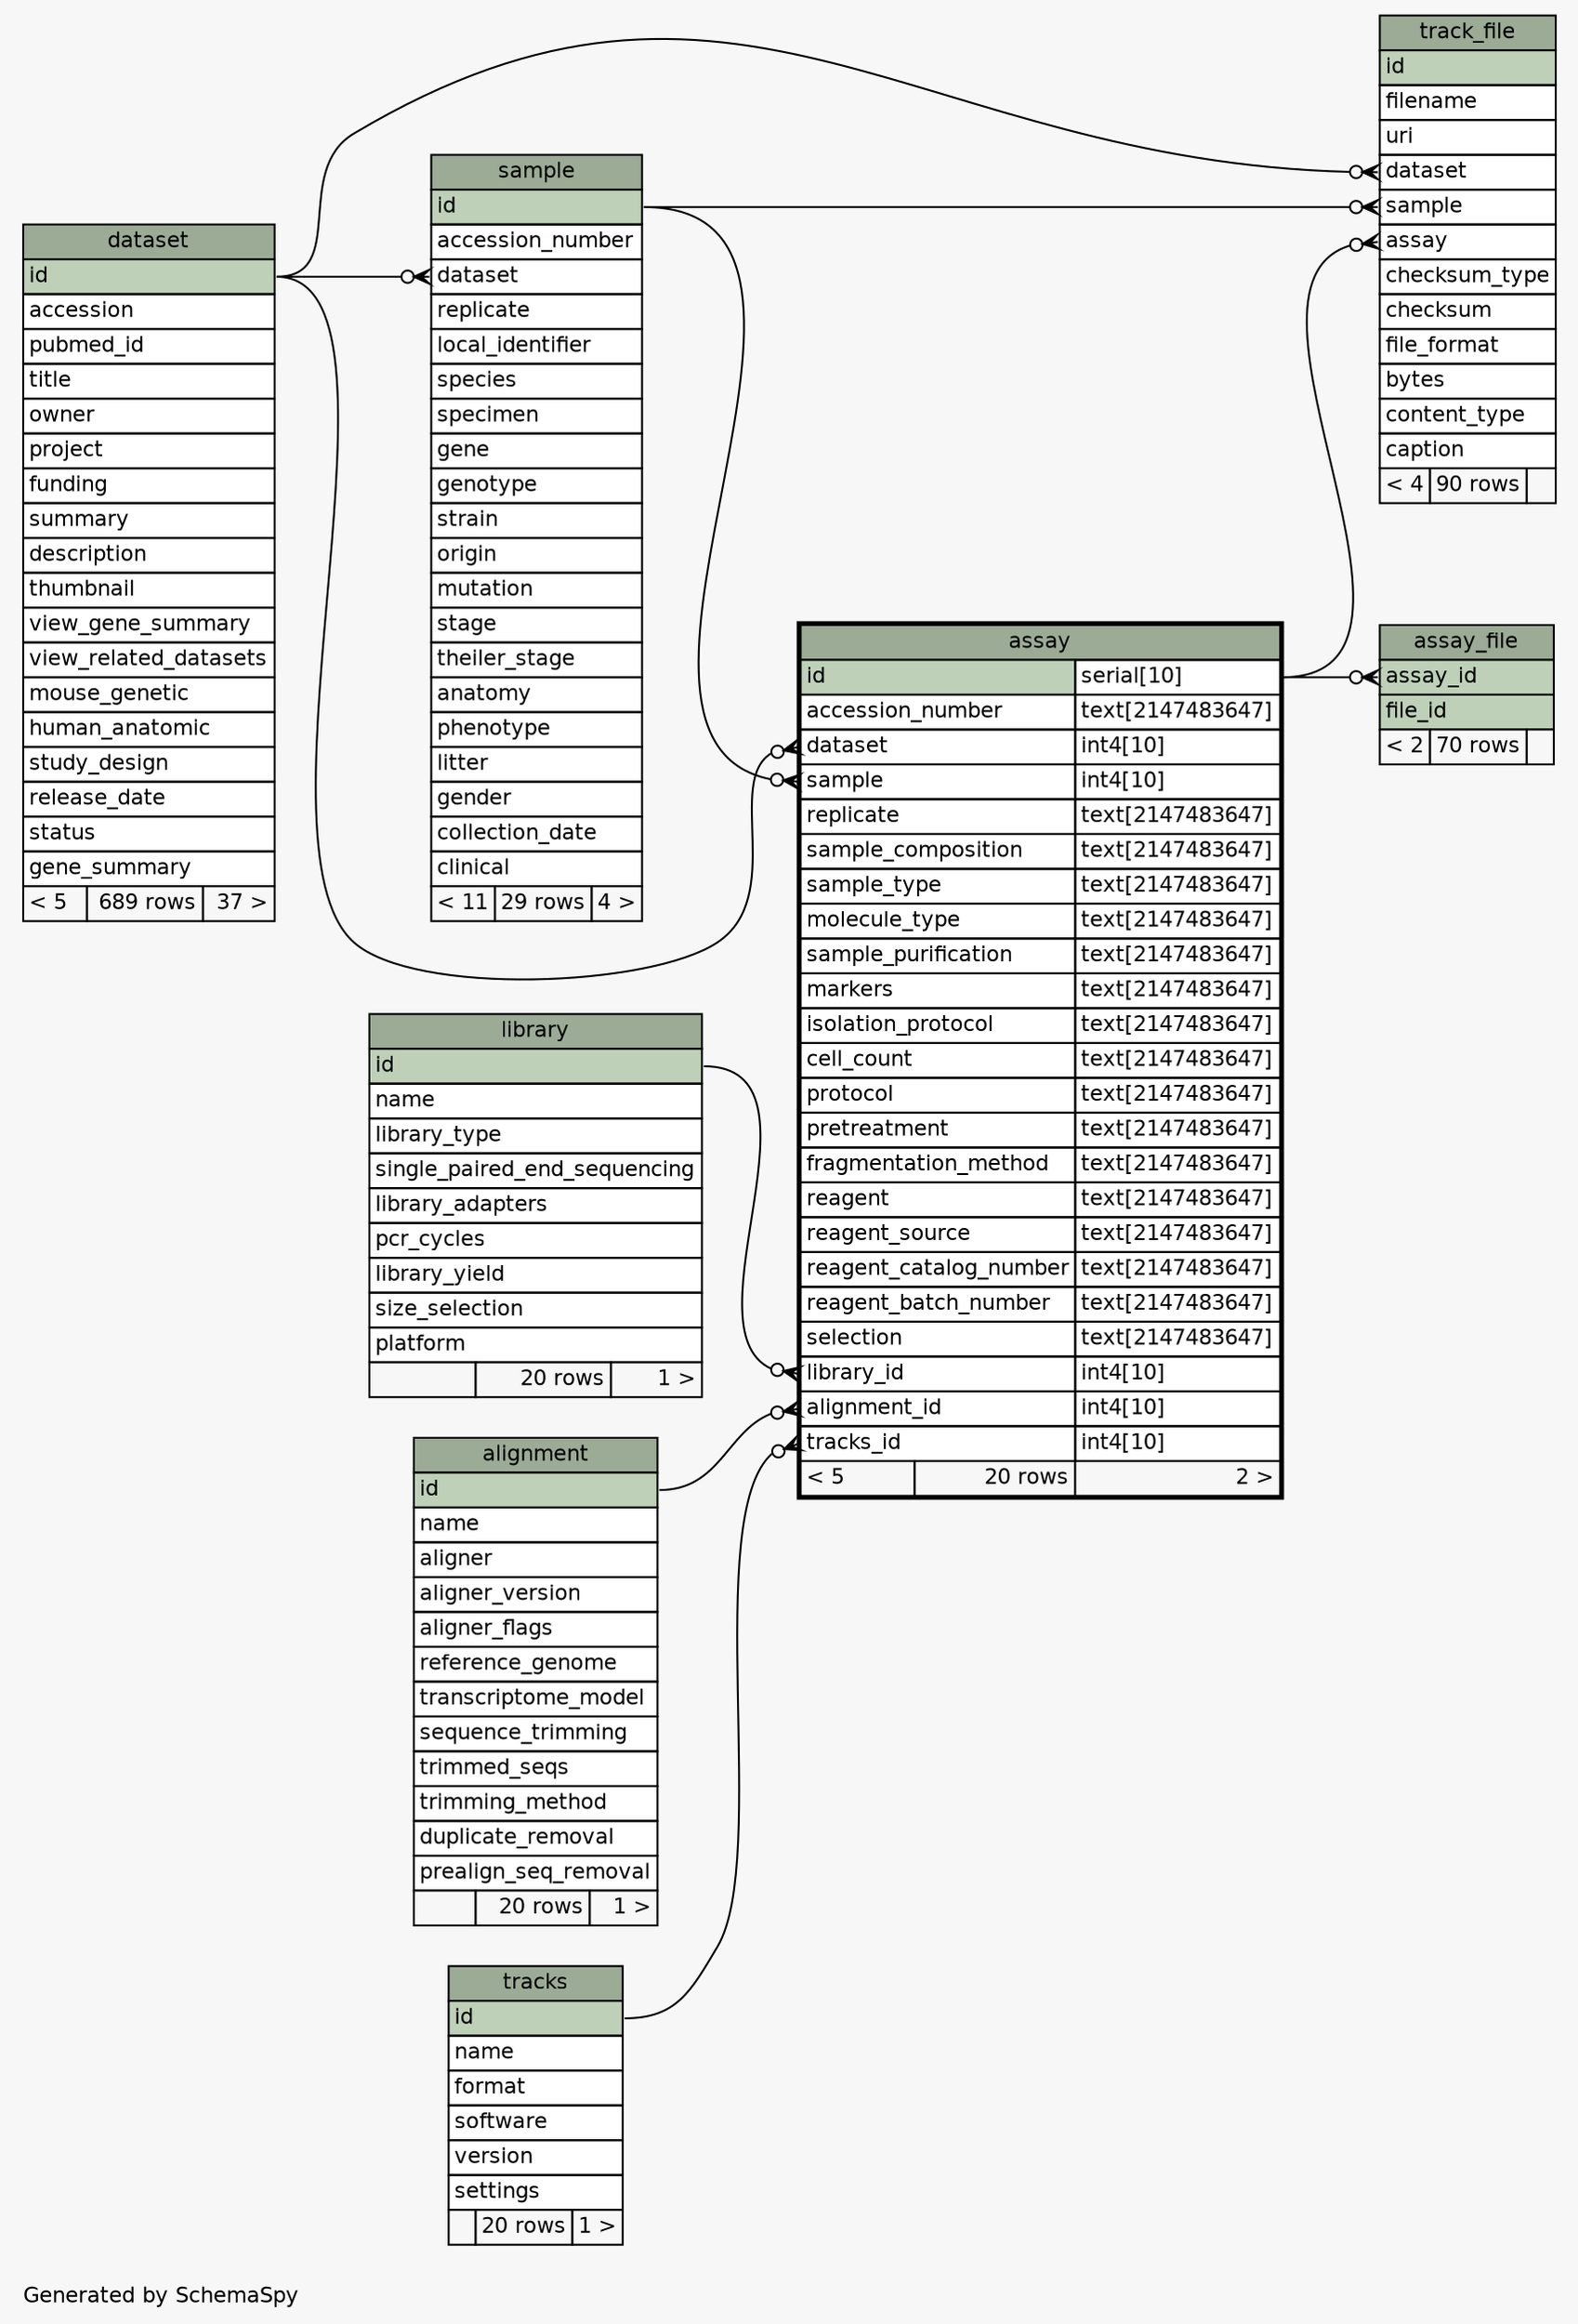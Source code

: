 // dot 2.38.0 on Linux 4.4.0-53-generic
// SchemaSpy rev 590
digraph "oneDegreeRelationshipsDiagram" {
  graph [
    rankdir="RL"
    bgcolor="#f7f7f7"
    label="\nGenerated by SchemaSpy"
    labeljust="l"
    nodesep="0.18"
    ranksep="0.46"
    fontname="Helvetica"
    fontsize="11"
  ];
  node [
    fontname="Helvetica"
    fontsize="11"
    shape="plaintext"
  ];
  edge [
    arrowsize="0.8"
  ];
  "assay":"alignment_id":w -> "alignment":"id":e [arrowhead=none dir=back arrowtail=crowodot];
  "assay":"dataset":w -> "dataset":"id":e [arrowhead=none dir=back arrowtail=crowodot];
  "assay":"library_id":w -> "library":"id":e [arrowhead=none dir=back arrowtail=crowodot];
  "assay":"sample":w -> "sample":"id":e [arrowhead=none dir=back arrowtail=crowodot];
  "assay":"tracks_id":w -> "tracks":"id":e [arrowhead=none dir=back arrowtail=crowodot];
  "assay_file":"assay_id":w -> "assay":"id.type":e [arrowhead=none dir=back arrowtail=crowodot];
  "sample":"dataset":w -> "dataset":"id":e [arrowhead=none dir=back arrowtail=crowodot];
  "track_file":"assay":w -> "assay":"id.type":e [arrowhead=none dir=back arrowtail=crowodot];
  "track_file":"dataset":w -> "dataset":"id":e [arrowhead=none dir=back arrowtail=crowodot];
  "track_file":"sample":w -> "sample":"id":e [arrowhead=none dir=back arrowtail=crowodot];
  "alignment" [
    label=<
    <TABLE BORDER="0" CELLBORDER="1" CELLSPACING="0" BGCOLOR="#ffffff">
      <TR><TD COLSPAN="3" BGCOLOR="#9bab96" ALIGN="CENTER">alignment</TD></TR>
      <TR><TD PORT="id" COLSPAN="3" BGCOLOR="#bed1b8" ALIGN="LEFT">id</TD></TR>
      <TR><TD PORT="name" COLSPAN="3" ALIGN="LEFT">name</TD></TR>
      <TR><TD PORT="aligner" COLSPAN="3" ALIGN="LEFT">aligner</TD></TR>
      <TR><TD PORT="aligner_version" COLSPAN="3" ALIGN="LEFT">aligner_version</TD></TR>
      <TR><TD PORT="aligner_flags" COLSPAN="3" ALIGN="LEFT">aligner_flags</TD></TR>
      <TR><TD PORT="reference_genome" COLSPAN="3" ALIGN="LEFT">reference_genome</TD></TR>
      <TR><TD PORT="transcriptome_model" COLSPAN="3" ALIGN="LEFT">transcriptome_model</TD></TR>
      <TR><TD PORT="sequence_trimming" COLSPAN="3" ALIGN="LEFT">sequence_trimming</TD></TR>
      <TR><TD PORT="trimmed_seqs" COLSPAN="3" ALIGN="LEFT">trimmed_seqs</TD></TR>
      <TR><TD PORT="trimming_method" COLSPAN="3" ALIGN="LEFT">trimming_method</TD></TR>
      <TR><TD PORT="duplicate_removal" COLSPAN="3" ALIGN="LEFT">duplicate_removal</TD></TR>
      <TR><TD PORT="prealign_seq_removal" COLSPAN="3" ALIGN="LEFT">prealign_seq_removal</TD></TR>
      <TR><TD ALIGN="LEFT" BGCOLOR="#f7f7f7">  </TD><TD ALIGN="RIGHT" BGCOLOR="#f7f7f7">20 rows</TD><TD ALIGN="RIGHT" BGCOLOR="#f7f7f7">1 &gt;</TD></TR>
    </TABLE>>
    URL="alignment.html"
    tooltip="alignment"
  ];
  "assay" [
    label=<
    <TABLE BORDER="2" CELLBORDER="1" CELLSPACING="0" BGCOLOR="#ffffff">
      <TR><TD COLSPAN="3" BGCOLOR="#9bab96" ALIGN="CENTER">assay</TD></TR>
      <TR><TD PORT="id" COLSPAN="2" BGCOLOR="#bed1b8" ALIGN="LEFT">id</TD><TD PORT="id.type" ALIGN="LEFT">serial[10]</TD></TR>
      <TR><TD PORT="accession_number" COLSPAN="2" ALIGN="LEFT">accession_number</TD><TD PORT="accession_number.type" ALIGN="LEFT">text[2147483647]</TD></TR>
      <TR><TD PORT="dataset" COLSPAN="2" ALIGN="LEFT">dataset</TD><TD PORT="dataset.type" ALIGN="LEFT">int4[10]</TD></TR>
      <TR><TD PORT="sample" COLSPAN="2" ALIGN="LEFT">sample</TD><TD PORT="sample.type" ALIGN="LEFT">int4[10]</TD></TR>
      <TR><TD PORT="replicate" COLSPAN="2" ALIGN="LEFT">replicate</TD><TD PORT="replicate.type" ALIGN="LEFT">text[2147483647]</TD></TR>
      <TR><TD PORT="sample_composition" COLSPAN="2" ALIGN="LEFT">sample_composition</TD><TD PORT="sample_composition.type" ALIGN="LEFT">text[2147483647]</TD></TR>
      <TR><TD PORT="sample_type" COLSPAN="2" ALIGN="LEFT">sample_type</TD><TD PORT="sample_type.type" ALIGN="LEFT">text[2147483647]</TD></TR>
      <TR><TD PORT="molecule_type" COLSPAN="2" ALIGN="LEFT">molecule_type</TD><TD PORT="molecule_type.type" ALIGN="LEFT">text[2147483647]</TD></TR>
      <TR><TD PORT="sample_purification" COLSPAN="2" ALIGN="LEFT">sample_purification</TD><TD PORT="sample_purification.type" ALIGN="LEFT">text[2147483647]</TD></TR>
      <TR><TD PORT="markers" COLSPAN="2" ALIGN="LEFT">markers</TD><TD PORT="markers.type" ALIGN="LEFT">text[2147483647]</TD></TR>
      <TR><TD PORT="isolation_protocol" COLSPAN="2" ALIGN="LEFT">isolation_protocol</TD><TD PORT="isolation_protocol.type" ALIGN="LEFT">text[2147483647]</TD></TR>
      <TR><TD PORT="cell_count" COLSPAN="2" ALIGN="LEFT">cell_count</TD><TD PORT="cell_count.type" ALIGN="LEFT">text[2147483647]</TD></TR>
      <TR><TD PORT="protocol" COLSPAN="2" ALIGN="LEFT">protocol</TD><TD PORT="protocol.type" ALIGN="LEFT">text[2147483647]</TD></TR>
      <TR><TD PORT="pretreatment" COLSPAN="2" ALIGN="LEFT">pretreatment</TD><TD PORT="pretreatment.type" ALIGN="LEFT">text[2147483647]</TD></TR>
      <TR><TD PORT="fragmentation_method" COLSPAN="2" ALIGN="LEFT">fragmentation_method</TD><TD PORT="fragmentation_method.type" ALIGN="LEFT">text[2147483647]</TD></TR>
      <TR><TD PORT="reagent" COLSPAN="2" ALIGN="LEFT">reagent</TD><TD PORT="reagent.type" ALIGN="LEFT">text[2147483647]</TD></TR>
      <TR><TD PORT="reagent_source" COLSPAN="2" ALIGN="LEFT">reagent_source</TD><TD PORT="reagent_source.type" ALIGN="LEFT">text[2147483647]</TD></TR>
      <TR><TD PORT="reagent_catalog_number" COLSPAN="2" ALIGN="LEFT">reagent_catalog_number</TD><TD PORT="reagent_catalog_number.type" ALIGN="LEFT">text[2147483647]</TD></TR>
      <TR><TD PORT="reagent_batch_number" COLSPAN="2" ALIGN="LEFT">reagent_batch_number</TD><TD PORT="reagent_batch_number.type" ALIGN="LEFT">text[2147483647]</TD></TR>
      <TR><TD PORT="selection" COLSPAN="2" ALIGN="LEFT">selection</TD><TD PORT="selection.type" ALIGN="LEFT">text[2147483647]</TD></TR>
      <TR><TD PORT="library_id" COLSPAN="2" ALIGN="LEFT">library_id</TD><TD PORT="library_id.type" ALIGN="LEFT">int4[10]</TD></TR>
      <TR><TD PORT="alignment_id" COLSPAN="2" ALIGN="LEFT">alignment_id</TD><TD PORT="alignment_id.type" ALIGN="LEFT">int4[10]</TD></TR>
      <TR><TD PORT="tracks_id" COLSPAN="2" ALIGN="LEFT">tracks_id</TD><TD PORT="tracks_id.type" ALIGN="LEFT">int4[10]</TD></TR>
      <TR><TD ALIGN="LEFT" BGCOLOR="#f7f7f7">&lt; 5</TD><TD ALIGN="RIGHT" BGCOLOR="#f7f7f7">20 rows</TD><TD ALIGN="RIGHT" BGCOLOR="#f7f7f7">2 &gt;</TD></TR>
    </TABLE>>
    URL="assay.html"
    tooltip="assay"
  ];
  "assay_file" [
    label=<
    <TABLE BORDER="0" CELLBORDER="1" CELLSPACING="0" BGCOLOR="#ffffff">
      <TR><TD COLSPAN="3" BGCOLOR="#9bab96" ALIGN="CENTER">assay_file</TD></TR>
      <TR><TD PORT="assay_id" COLSPAN="3" BGCOLOR="#bed1b8" ALIGN="LEFT">assay_id</TD></TR>
      <TR><TD PORT="file_id" COLSPAN="3" BGCOLOR="#bed1b8" ALIGN="LEFT">file_id</TD></TR>
      <TR><TD ALIGN="LEFT" BGCOLOR="#f7f7f7">&lt; 2</TD><TD ALIGN="RIGHT" BGCOLOR="#f7f7f7">70 rows</TD><TD ALIGN="RIGHT" BGCOLOR="#f7f7f7">  </TD></TR>
    </TABLE>>
    URL="assay_file.html"
    tooltip="assay_file"
  ];
  "dataset" [
    label=<
    <TABLE BORDER="0" CELLBORDER="1" CELLSPACING="0" BGCOLOR="#ffffff">
      <TR><TD COLSPAN="3" BGCOLOR="#9bab96" ALIGN="CENTER">dataset</TD></TR>
      <TR><TD PORT="id" COLSPAN="3" BGCOLOR="#bed1b8" ALIGN="LEFT">id</TD></TR>
      <TR><TD PORT="accession" COLSPAN="3" ALIGN="LEFT">accession</TD></TR>
      <TR><TD PORT="pubmed_id" COLSPAN="3" ALIGN="LEFT">pubmed_id</TD></TR>
      <TR><TD PORT="title" COLSPAN="3" ALIGN="LEFT">title</TD></TR>
      <TR><TD PORT="owner" COLSPAN="3" ALIGN="LEFT">owner</TD></TR>
      <TR><TD PORT="project" COLSPAN="3" ALIGN="LEFT">project</TD></TR>
      <TR><TD PORT="funding" COLSPAN="3" ALIGN="LEFT">funding</TD></TR>
      <TR><TD PORT="summary" COLSPAN="3" ALIGN="LEFT">summary</TD></TR>
      <TR><TD PORT="description" COLSPAN="3" ALIGN="LEFT">description</TD></TR>
      <TR><TD PORT="thumbnail" COLSPAN="3" ALIGN="LEFT">thumbnail</TD></TR>
      <TR><TD PORT="view_gene_summary" COLSPAN="3" ALIGN="LEFT">view_gene_summary</TD></TR>
      <TR><TD PORT="view_related_datasets" COLSPAN="3" ALIGN="LEFT">view_related_datasets</TD></TR>
      <TR><TD PORT="mouse_genetic" COLSPAN="3" ALIGN="LEFT">mouse_genetic</TD></TR>
      <TR><TD PORT="human_anatomic" COLSPAN="3" ALIGN="LEFT">human_anatomic</TD></TR>
      <TR><TD PORT="study_design" COLSPAN="3" ALIGN="LEFT">study_design</TD></TR>
      <TR><TD PORT="release_date" COLSPAN="3" ALIGN="LEFT">release_date</TD></TR>
      <TR><TD PORT="status" COLSPAN="3" ALIGN="LEFT">status</TD></TR>
      <TR><TD PORT="gene_summary" COLSPAN="3" ALIGN="LEFT">gene_summary</TD></TR>
      <TR><TD ALIGN="LEFT" BGCOLOR="#f7f7f7">&lt; 5</TD><TD ALIGN="RIGHT" BGCOLOR="#f7f7f7">689 rows</TD><TD ALIGN="RIGHT" BGCOLOR="#f7f7f7">37 &gt;</TD></TR>
    </TABLE>>
    URL="dataset.html"
    tooltip="dataset"
  ];
  "library" [
    label=<
    <TABLE BORDER="0" CELLBORDER="1" CELLSPACING="0" BGCOLOR="#ffffff">
      <TR><TD COLSPAN="3" BGCOLOR="#9bab96" ALIGN="CENTER">library</TD></TR>
      <TR><TD PORT="id" COLSPAN="3" BGCOLOR="#bed1b8" ALIGN="LEFT">id</TD></TR>
      <TR><TD PORT="name" COLSPAN="3" ALIGN="LEFT">name</TD></TR>
      <TR><TD PORT="library_type" COLSPAN="3" ALIGN="LEFT">library_type</TD></TR>
      <TR><TD PORT="single_paired_end_sequencing" COLSPAN="3" ALIGN="LEFT">single_paired_end_sequencing</TD></TR>
      <TR><TD PORT="library_adapters" COLSPAN="3" ALIGN="LEFT">library_adapters</TD></TR>
      <TR><TD PORT="pcr_cycles" COLSPAN="3" ALIGN="LEFT">pcr_cycles</TD></TR>
      <TR><TD PORT="library_yield" COLSPAN="3" ALIGN="LEFT">library_yield</TD></TR>
      <TR><TD PORT="size_selection" COLSPAN="3" ALIGN="LEFT">size_selection</TD></TR>
      <TR><TD PORT="platform" COLSPAN="3" ALIGN="LEFT">platform</TD></TR>
      <TR><TD ALIGN="LEFT" BGCOLOR="#f7f7f7">  </TD><TD ALIGN="RIGHT" BGCOLOR="#f7f7f7">20 rows</TD><TD ALIGN="RIGHT" BGCOLOR="#f7f7f7">1 &gt;</TD></TR>
    </TABLE>>
    URL="library.html"
    tooltip="library"
  ];
  "sample" [
    label=<
    <TABLE BORDER="0" CELLBORDER="1" CELLSPACING="0" BGCOLOR="#ffffff">
      <TR><TD COLSPAN="3" BGCOLOR="#9bab96" ALIGN="CENTER">sample</TD></TR>
      <TR><TD PORT="id" COLSPAN="3" BGCOLOR="#bed1b8" ALIGN="LEFT">id</TD></TR>
      <TR><TD PORT="accession_number" COLSPAN="3" ALIGN="LEFT">accession_number</TD></TR>
      <TR><TD PORT="dataset" COLSPAN="3" ALIGN="LEFT">dataset</TD></TR>
      <TR><TD PORT="replicate" COLSPAN="3" ALIGN="LEFT">replicate</TD></TR>
      <TR><TD PORT="local_identifier" COLSPAN="3" ALIGN="LEFT">local_identifier</TD></TR>
      <TR><TD PORT="species" COLSPAN="3" ALIGN="LEFT">species</TD></TR>
      <TR><TD PORT="specimen" COLSPAN="3" ALIGN="LEFT">specimen</TD></TR>
      <TR><TD PORT="gene" COLSPAN="3" ALIGN="LEFT">gene</TD></TR>
      <TR><TD PORT="genotype" COLSPAN="3" ALIGN="LEFT">genotype</TD></TR>
      <TR><TD PORT="strain" COLSPAN="3" ALIGN="LEFT">strain</TD></TR>
      <TR><TD PORT="origin" COLSPAN="3" ALIGN="LEFT">origin</TD></TR>
      <TR><TD PORT="mutation" COLSPAN="3" ALIGN="LEFT">mutation</TD></TR>
      <TR><TD PORT="stage" COLSPAN="3" ALIGN="LEFT">stage</TD></TR>
      <TR><TD PORT="theiler_stage" COLSPAN="3" ALIGN="LEFT">theiler_stage</TD></TR>
      <TR><TD PORT="anatomy" COLSPAN="3" ALIGN="LEFT">anatomy</TD></TR>
      <TR><TD PORT="phenotype" COLSPAN="3" ALIGN="LEFT">phenotype</TD></TR>
      <TR><TD PORT="litter" COLSPAN="3" ALIGN="LEFT">litter</TD></TR>
      <TR><TD PORT="gender" COLSPAN="3" ALIGN="LEFT">gender</TD></TR>
      <TR><TD PORT="collection_date" COLSPAN="3" ALIGN="LEFT">collection_date</TD></TR>
      <TR><TD PORT="clinical" COLSPAN="3" ALIGN="LEFT">clinical</TD></TR>
      <TR><TD ALIGN="LEFT" BGCOLOR="#f7f7f7">&lt; 11</TD><TD ALIGN="RIGHT" BGCOLOR="#f7f7f7">29 rows</TD><TD ALIGN="RIGHT" BGCOLOR="#f7f7f7">4 &gt;</TD></TR>
    </TABLE>>
    URL="sample.html"
    tooltip="sample"
  ];
  "track_file" [
    label=<
    <TABLE BORDER="0" CELLBORDER="1" CELLSPACING="0" BGCOLOR="#ffffff">
      <TR><TD COLSPAN="3" BGCOLOR="#9bab96" ALIGN="CENTER">track_file</TD></TR>
      <TR><TD PORT="id" COLSPAN="3" BGCOLOR="#bed1b8" ALIGN="LEFT">id</TD></TR>
      <TR><TD PORT="filename" COLSPAN="3" ALIGN="LEFT">filename</TD></TR>
      <TR><TD PORT="uri" COLSPAN="3" ALIGN="LEFT">uri</TD></TR>
      <TR><TD PORT="dataset" COLSPAN="3" ALIGN="LEFT">dataset</TD></TR>
      <TR><TD PORT="sample" COLSPAN="3" ALIGN="LEFT">sample</TD></TR>
      <TR><TD PORT="assay" COLSPAN="3" ALIGN="LEFT">assay</TD></TR>
      <TR><TD PORT="checksum_type" COLSPAN="3" ALIGN="LEFT">checksum_type</TD></TR>
      <TR><TD PORT="checksum" COLSPAN="3" ALIGN="LEFT">checksum</TD></TR>
      <TR><TD PORT="file_format" COLSPAN="3" ALIGN="LEFT">file_format</TD></TR>
      <TR><TD PORT="bytes" COLSPAN="3" ALIGN="LEFT">bytes</TD></TR>
      <TR><TD PORT="content_type" COLSPAN="3" ALIGN="LEFT">content_type</TD></TR>
      <TR><TD PORT="caption" COLSPAN="3" ALIGN="LEFT">caption</TD></TR>
      <TR><TD ALIGN="LEFT" BGCOLOR="#f7f7f7">&lt; 4</TD><TD ALIGN="RIGHT" BGCOLOR="#f7f7f7">90 rows</TD><TD ALIGN="RIGHT" BGCOLOR="#f7f7f7">  </TD></TR>
    </TABLE>>
    URL="track_file.html"
    tooltip="track_file"
  ];
  "tracks" [
    label=<
    <TABLE BORDER="0" CELLBORDER="1" CELLSPACING="0" BGCOLOR="#ffffff">
      <TR><TD COLSPAN="3" BGCOLOR="#9bab96" ALIGN="CENTER">tracks</TD></TR>
      <TR><TD PORT="id" COLSPAN="3" BGCOLOR="#bed1b8" ALIGN="LEFT">id</TD></TR>
      <TR><TD PORT="name" COLSPAN="3" ALIGN="LEFT">name</TD></TR>
      <TR><TD PORT="format" COLSPAN="3" ALIGN="LEFT">format</TD></TR>
      <TR><TD PORT="software" COLSPAN="3" ALIGN="LEFT">software</TD></TR>
      <TR><TD PORT="version" COLSPAN="3" ALIGN="LEFT">version</TD></TR>
      <TR><TD PORT="settings" COLSPAN="3" ALIGN="LEFT">settings</TD></TR>
      <TR><TD ALIGN="LEFT" BGCOLOR="#f7f7f7">  </TD><TD ALIGN="RIGHT" BGCOLOR="#f7f7f7">20 rows</TD><TD ALIGN="RIGHT" BGCOLOR="#f7f7f7">1 &gt;</TD></TR>
    </TABLE>>
    URL="tracks.html"
    tooltip="tracks"
  ];
}
